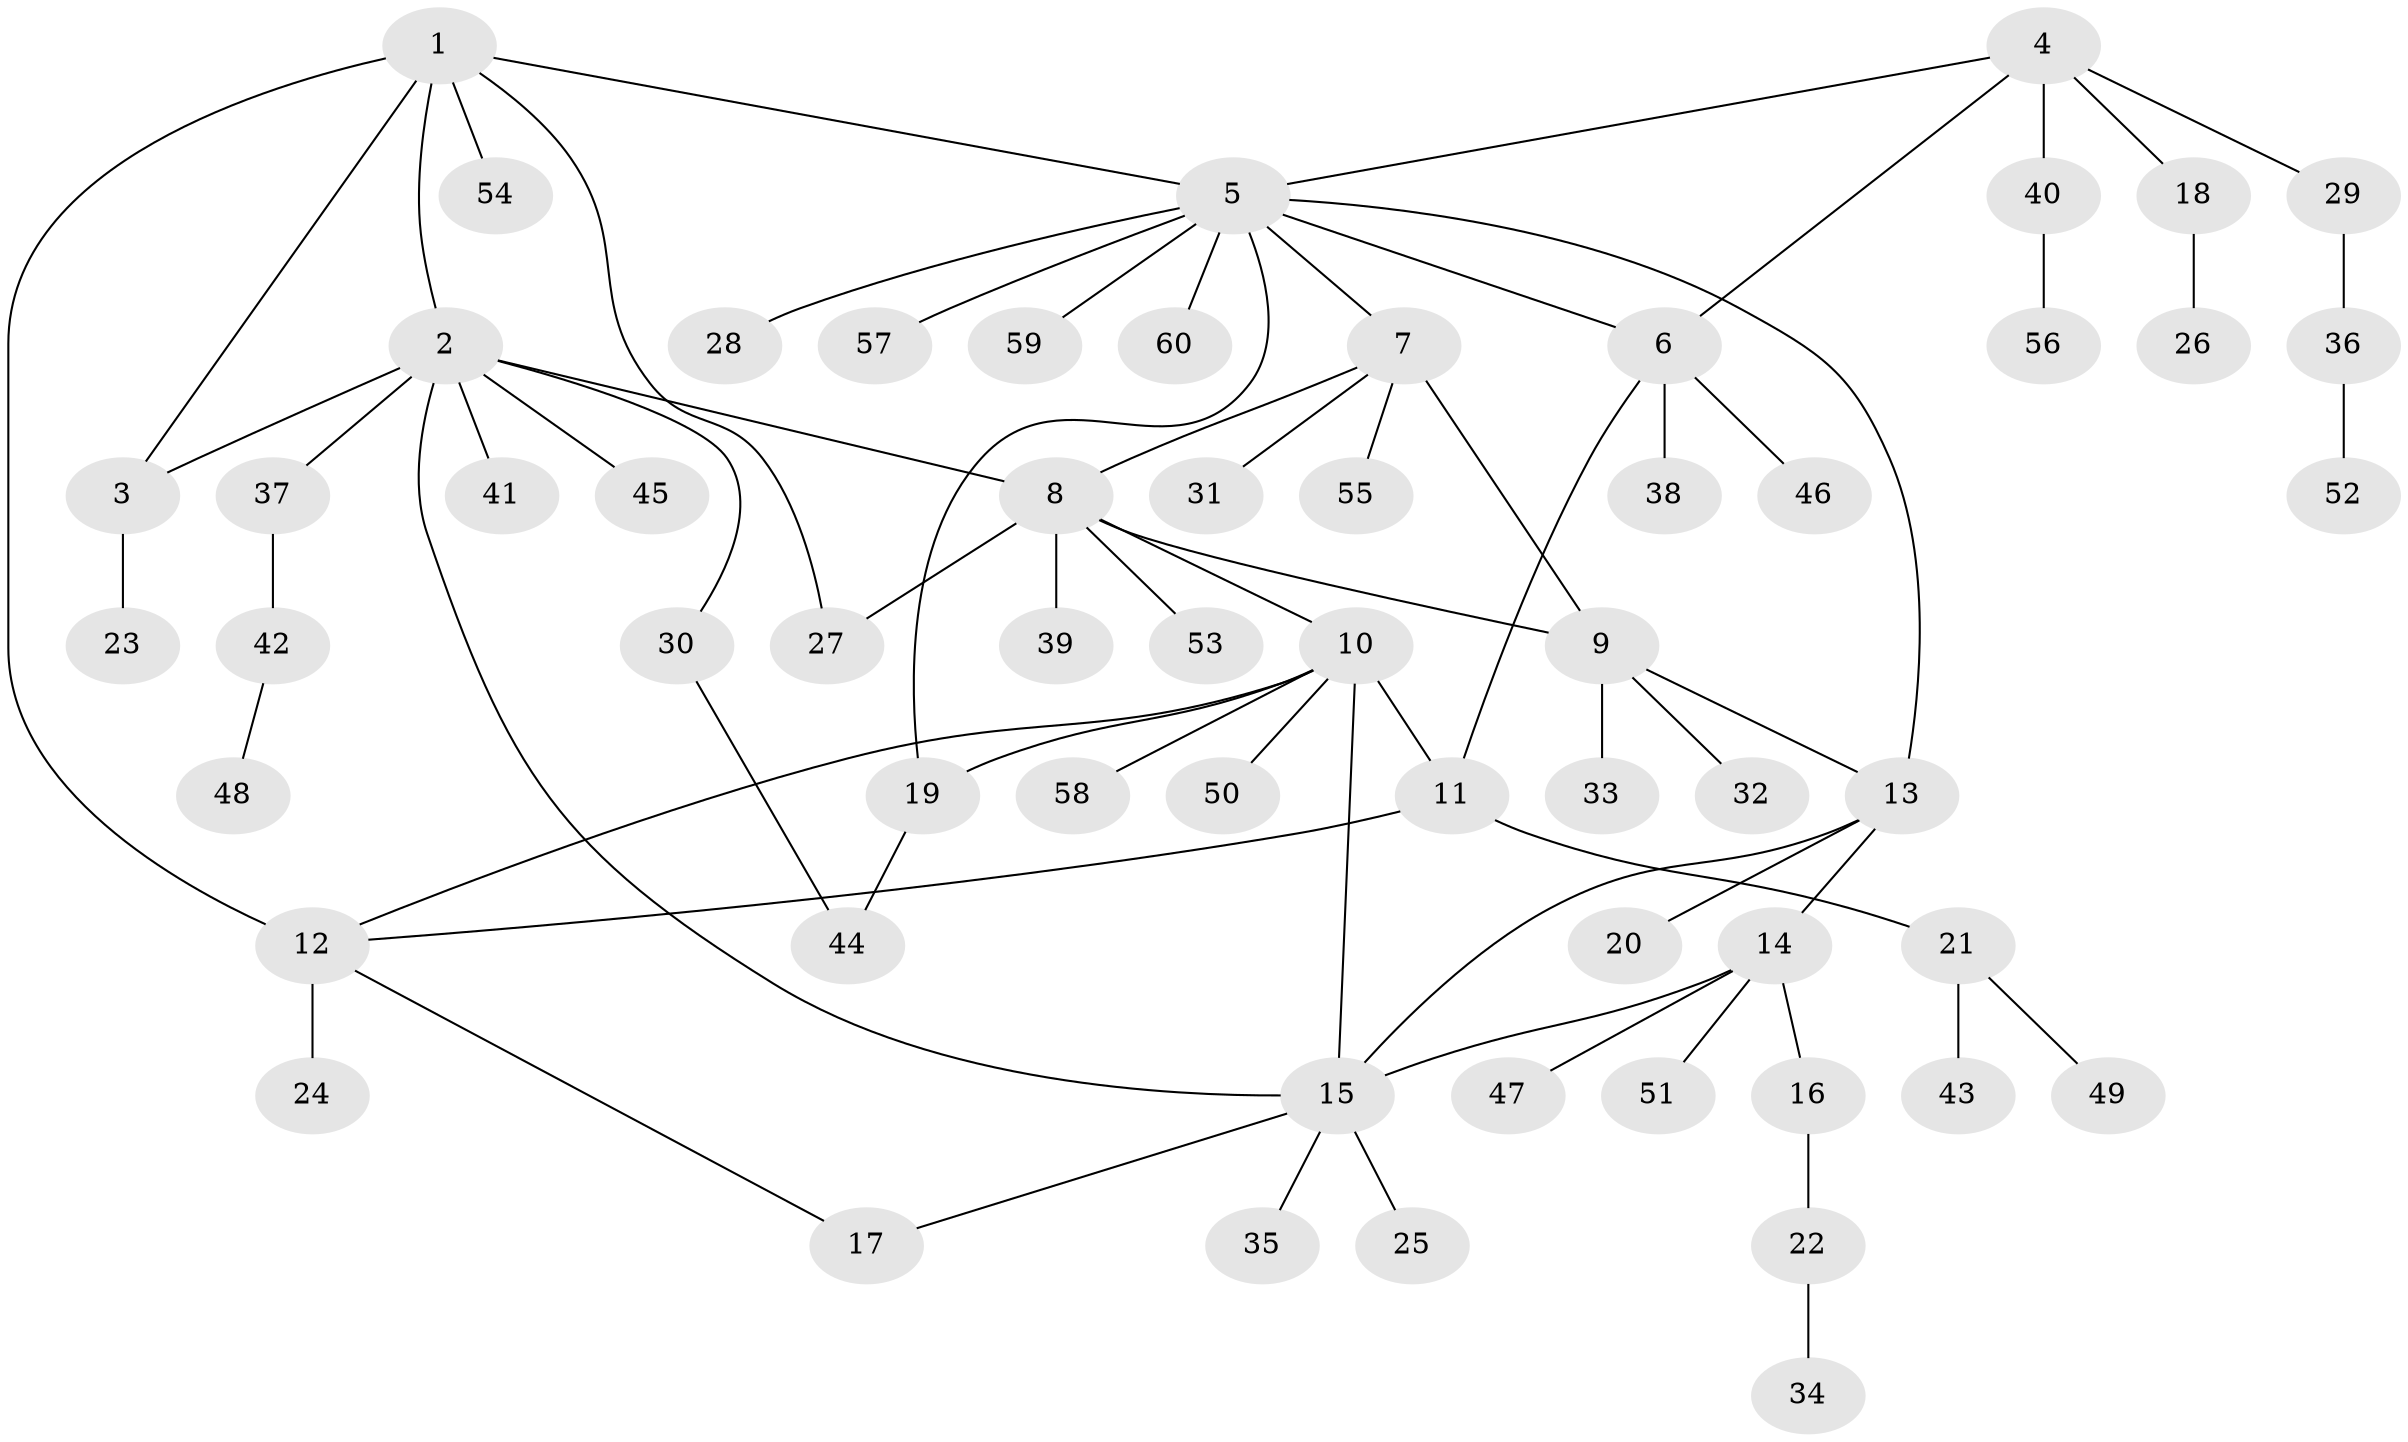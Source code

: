 // coarse degree distribution, {6: 0.046511627906976744, 12: 0.023255813953488372, 5: 0.046511627906976744, 9: 0.046511627906976744, 4: 0.09302325581395349, 3: 0.046511627906976744, 2: 0.13953488372093023, 1: 0.5581395348837209}
// Generated by graph-tools (version 1.1) at 2025/52/02/27/25 19:52:20]
// undirected, 60 vertices, 74 edges
graph export_dot {
graph [start="1"]
  node [color=gray90,style=filled];
  1;
  2;
  3;
  4;
  5;
  6;
  7;
  8;
  9;
  10;
  11;
  12;
  13;
  14;
  15;
  16;
  17;
  18;
  19;
  20;
  21;
  22;
  23;
  24;
  25;
  26;
  27;
  28;
  29;
  30;
  31;
  32;
  33;
  34;
  35;
  36;
  37;
  38;
  39;
  40;
  41;
  42;
  43;
  44;
  45;
  46;
  47;
  48;
  49;
  50;
  51;
  52;
  53;
  54;
  55;
  56;
  57;
  58;
  59;
  60;
  1 -- 2;
  1 -- 3;
  1 -- 5;
  1 -- 12;
  1 -- 27;
  1 -- 54;
  2 -- 3;
  2 -- 8;
  2 -- 15;
  2 -- 30;
  2 -- 37;
  2 -- 41;
  2 -- 45;
  3 -- 23;
  4 -- 5;
  4 -- 6;
  4 -- 18;
  4 -- 29;
  4 -- 40;
  5 -- 6;
  5 -- 7;
  5 -- 13;
  5 -- 19;
  5 -- 28;
  5 -- 57;
  5 -- 59;
  5 -- 60;
  6 -- 11;
  6 -- 38;
  6 -- 46;
  7 -- 8;
  7 -- 9;
  7 -- 31;
  7 -- 55;
  8 -- 9;
  8 -- 10;
  8 -- 27;
  8 -- 39;
  8 -- 53;
  9 -- 13;
  9 -- 32;
  9 -- 33;
  10 -- 11;
  10 -- 12;
  10 -- 15;
  10 -- 19;
  10 -- 50;
  10 -- 58;
  11 -- 12;
  11 -- 21;
  12 -- 17;
  12 -- 24;
  13 -- 14;
  13 -- 15;
  13 -- 20;
  14 -- 15;
  14 -- 16;
  14 -- 47;
  14 -- 51;
  15 -- 17;
  15 -- 25;
  15 -- 35;
  16 -- 22;
  18 -- 26;
  19 -- 44;
  21 -- 43;
  21 -- 49;
  22 -- 34;
  29 -- 36;
  30 -- 44;
  36 -- 52;
  37 -- 42;
  40 -- 56;
  42 -- 48;
}
